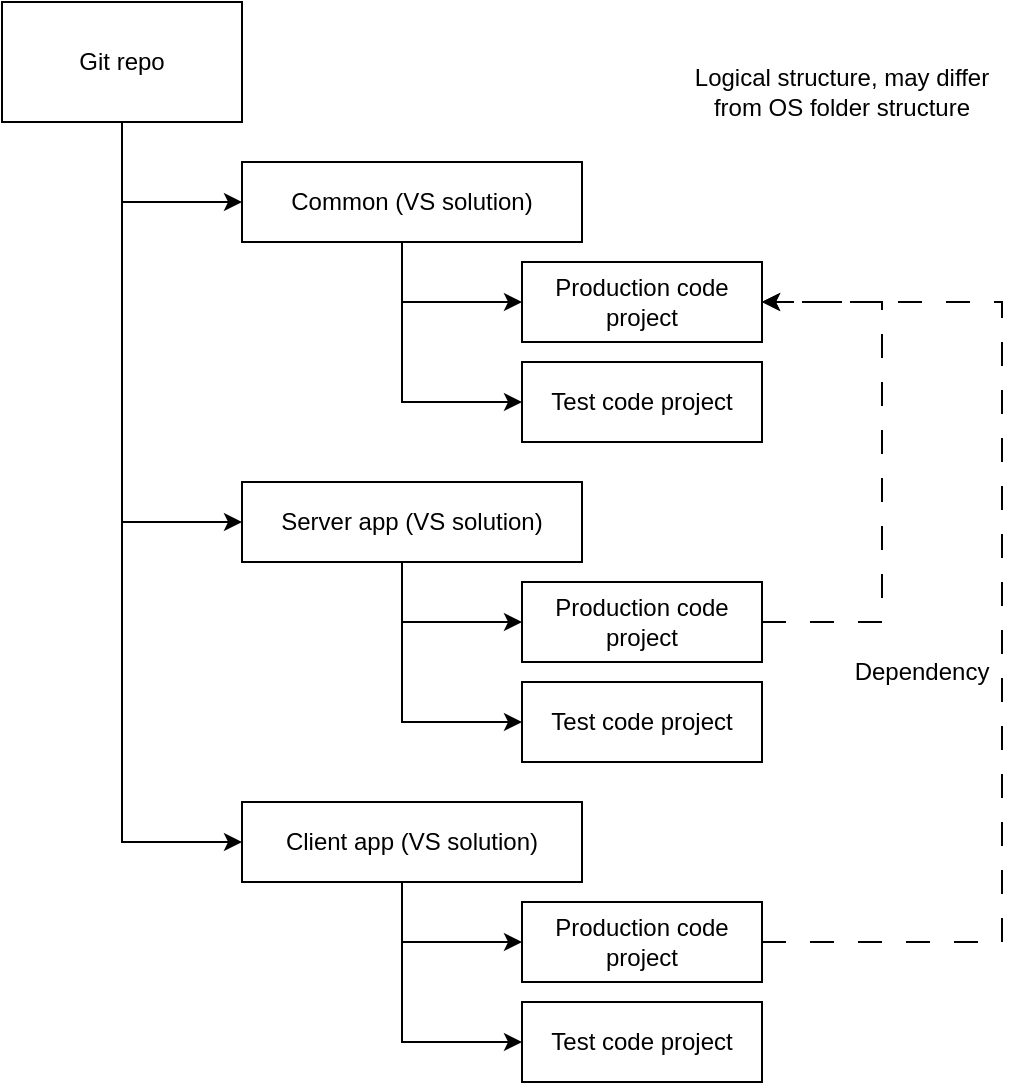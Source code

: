 <mxfile version="27.0.5">
  <diagram name="Seite-1" id="y22mEIIAMZKRuWxCh31D">
    <mxGraphModel dx="3346" dy="841" grid="1" gridSize="10" guides="1" tooltips="1" connect="1" arrows="1" fold="1" page="1" pageScale="1" pageWidth="827" pageHeight="1169" math="0" shadow="0">
      <root>
        <mxCell id="0" />
        <mxCell id="1" parent="0" />
        <mxCell id="PODvxfxO-HpxmAl1qcoh-1" value="Git repo" style="rounded=0;whiteSpace=wrap;html=1;" parent="1" vertex="1">
          <mxGeometry y="40" width="120" height="60" as="geometry" />
        </mxCell>
        <mxCell id="PODvxfxO-HpxmAl1qcoh-2" value="Common (VS solution)" style="rounded=0;whiteSpace=wrap;html=1;" parent="1" vertex="1">
          <mxGeometry x="120" y="120" width="170" height="40" as="geometry" />
        </mxCell>
        <mxCell id="PODvxfxO-HpxmAl1qcoh-3" value="Production code project" style="rounded=0;whiteSpace=wrap;html=1;" parent="1" vertex="1">
          <mxGeometry x="260" y="170" width="120" height="40" as="geometry" />
        </mxCell>
        <mxCell id="PODvxfxO-HpxmAl1qcoh-4" value="Test code project" style="rounded=0;whiteSpace=wrap;html=1;" parent="1" vertex="1">
          <mxGeometry x="260" y="220" width="120" height="40" as="geometry" />
        </mxCell>
        <mxCell id="PODvxfxO-HpxmAl1qcoh-5" value="Server app (VS solution)" style="rounded=0;whiteSpace=wrap;html=1;" parent="1" vertex="1">
          <mxGeometry x="120" y="280" width="170" height="40" as="geometry" />
        </mxCell>
        <mxCell id="PODvxfxO-HpxmAl1qcoh-6" value="Production code project" style="rounded=0;whiteSpace=wrap;html=1;" parent="1" vertex="1">
          <mxGeometry x="260" y="330" width="120" height="40" as="geometry" />
        </mxCell>
        <mxCell id="PODvxfxO-HpxmAl1qcoh-7" value="Test code project" style="rounded=0;whiteSpace=wrap;html=1;" parent="1" vertex="1">
          <mxGeometry x="260" y="380" width="120" height="40" as="geometry" />
        </mxCell>
        <mxCell id="PODvxfxO-HpxmAl1qcoh-8" value="Client app (VS solution)" style="rounded=0;whiteSpace=wrap;html=1;" parent="1" vertex="1">
          <mxGeometry x="120" y="440" width="170" height="40" as="geometry" />
        </mxCell>
        <mxCell id="PODvxfxO-HpxmAl1qcoh-9" value="Production code project" style="rounded=0;whiteSpace=wrap;html=1;" parent="1" vertex="1">
          <mxGeometry x="260" y="490" width="120" height="40" as="geometry" />
        </mxCell>
        <mxCell id="PODvxfxO-HpxmAl1qcoh-10" value="Test code project" style="rounded=0;whiteSpace=wrap;html=1;" parent="1" vertex="1">
          <mxGeometry x="260" y="540" width="120" height="40" as="geometry" />
        </mxCell>
        <mxCell id="PODvxfxO-HpxmAl1qcoh-11" value="" style="endArrow=classic;html=1;rounded=0;exitX=0.5;exitY=1;exitDx=0;exitDy=0;entryX=0;entryY=0.5;entryDx=0;entryDy=0;" parent="1" source="PODvxfxO-HpxmAl1qcoh-1" target="PODvxfxO-HpxmAl1qcoh-2" edge="1">
          <mxGeometry width="50" height="50" relative="1" as="geometry">
            <mxPoint x="390" y="450" as="sourcePoint" />
            <mxPoint x="440" y="400" as="targetPoint" />
            <Array as="points">
              <mxPoint x="60" y="140" />
            </Array>
          </mxGeometry>
        </mxCell>
        <mxCell id="PODvxfxO-HpxmAl1qcoh-12" value="" style="endArrow=classic;html=1;rounded=0;exitX=0.5;exitY=1;exitDx=0;exitDy=0;entryX=0;entryY=0.5;entryDx=0;entryDy=0;" parent="1" source="PODvxfxO-HpxmAl1qcoh-1" edge="1">
          <mxGeometry width="50" height="50" relative="1" as="geometry">
            <mxPoint x="60" y="260" as="sourcePoint" />
            <mxPoint x="120" y="300" as="targetPoint" />
            <Array as="points">
              <mxPoint x="60" y="300" />
            </Array>
          </mxGeometry>
        </mxCell>
        <mxCell id="PODvxfxO-HpxmAl1qcoh-13" value="" style="endArrow=classic;html=1;rounded=0;exitX=0.5;exitY=1;exitDx=0;exitDy=0;entryX=0;entryY=0.5;entryDx=0;entryDy=0;" parent="1" source="PODvxfxO-HpxmAl1qcoh-1" edge="1">
          <mxGeometry width="50" height="50" relative="1" as="geometry">
            <mxPoint x="60" y="420" as="sourcePoint" />
            <mxPoint x="120" y="460" as="targetPoint" />
            <Array as="points">
              <mxPoint x="60" y="460" />
            </Array>
          </mxGeometry>
        </mxCell>
        <mxCell id="PODvxfxO-HpxmAl1qcoh-15" value="" style="endArrow=classic;html=1;rounded=0;entryX=0;entryY=0.5;entryDx=0;entryDy=0;" parent="1" edge="1">
          <mxGeometry width="50" height="50" relative="1" as="geometry">
            <mxPoint x="200" y="160" as="sourcePoint" />
            <mxPoint x="260" y="190" as="targetPoint" />
            <Array as="points">
              <mxPoint x="200" y="190" />
            </Array>
          </mxGeometry>
        </mxCell>
        <mxCell id="PODvxfxO-HpxmAl1qcoh-16" value="" style="endArrow=classic;html=1;rounded=0;entryX=0;entryY=0.5;entryDx=0;entryDy=0;" parent="1" edge="1">
          <mxGeometry width="50" height="50" relative="1" as="geometry">
            <mxPoint x="200" y="161" as="sourcePoint" />
            <mxPoint x="260" y="240" as="targetPoint" />
            <Array as="points">
              <mxPoint x="200" y="240" />
            </Array>
          </mxGeometry>
        </mxCell>
        <mxCell id="PODvxfxO-HpxmAl1qcoh-17" value="" style="endArrow=classic;html=1;rounded=0;entryX=0;entryY=0.5;entryDx=0;entryDy=0;" parent="1" edge="1">
          <mxGeometry width="50" height="50" relative="1" as="geometry">
            <mxPoint x="200" y="320" as="sourcePoint" />
            <mxPoint x="260" y="350" as="targetPoint" />
            <Array as="points">
              <mxPoint x="200" y="350" />
            </Array>
          </mxGeometry>
        </mxCell>
        <mxCell id="PODvxfxO-HpxmAl1qcoh-18" value="" style="endArrow=classic;html=1;rounded=0;entryX=0;entryY=0.5;entryDx=0;entryDy=0;" parent="1" edge="1">
          <mxGeometry width="50" height="50" relative="1" as="geometry">
            <mxPoint x="200" y="321" as="sourcePoint" />
            <mxPoint x="260" y="400" as="targetPoint" />
            <Array as="points">
              <mxPoint x="200" y="400" />
            </Array>
          </mxGeometry>
        </mxCell>
        <mxCell id="PODvxfxO-HpxmAl1qcoh-19" value="" style="endArrow=classic;html=1;rounded=0;entryX=0;entryY=0.5;entryDx=0;entryDy=0;" parent="1" edge="1">
          <mxGeometry width="50" height="50" relative="1" as="geometry">
            <mxPoint x="200" y="480" as="sourcePoint" />
            <mxPoint x="260" y="510" as="targetPoint" />
            <Array as="points">
              <mxPoint x="200" y="510" />
            </Array>
          </mxGeometry>
        </mxCell>
        <mxCell id="PODvxfxO-HpxmAl1qcoh-20" value="" style="endArrow=classic;html=1;rounded=0;entryX=0;entryY=0.5;entryDx=0;entryDy=0;" parent="1" edge="1">
          <mxGeometry width="50" height="50" relative="1" as="geometry">
            <mxPoint x="200" y="481" as="sourcePoint" />
            <mxPoint x="260" y="560" as="targetPoint" />
            <Array as="points">
              <mxPoint x="200" y="560" />
            </Array>
          </mxGeometry>
        </mxCell>
        <mxCell id="PODvxfxO-HpxmAl1qcoh-21" value="" style="endArrow=classic;html=1;rounded=0;entryX=1;entryY=0.5;entryDx=0;entryDy=0;targetPerimeterSpacing=-1;dashed=1;dashPattern=12 12;" parent="1" target="PODvxfxO-HpxmAl1qcoh-3" edge="1">
          <mxGeometry width="50" height="50" relative="1" as="geometry">
            <mxPoint x="380" y="510" as="sourcePoint" />
            <mxPoint x="430" y="460" as="targetPoint" />
            <Array as="points">
              <mxPoint x="500" y="510" />
              <mxPoint x="500" y="190" />
            </Array>
          </mxGeometry>
        </mxCell>
        <mxCell id="PODvxfxO-HpxmAl1qcoh-22" value="" style="endArrow=classic;html=1;rounded=0;entryX=1;entryY=0.5;entryDx=0;entryDy=0;exitX=1;exitY=0.5;exitDx=0;exitDy=0;targetPerimeterSpacing=-1;dashed=1;dashPattern=12 12;" parent="1" source="PODvxfxO-HpxmAl1qcoh-6" edge="1">
          <mxGeometry width="50" height="50" relative="1" as="geometry">
            <mxPoint x="380" y="510" as="sourcePoint" />
            <mxPoint x="380" y="190" as="targetPoint" />
            <Array as="points">
              <mxPoint x="440" y="350" />
              <mxPoint x="440" y="190" />
            </Array>
          </mxGeometry>
        </mxCell>
        <mxCell id="PODvxfxO-HpxmAl1qcoh-23" value="Dependency" style="text;html=1;align=center;verticalAlign=middle;whiteSpace=wrap;rounded=0;" parent="1" vertex="1">
          <mxGeometry x="430" y="360" width="60" height="30" as="geometry" />
        </mxCell>
        <mxCell id="_jEGWywl4KN7YfNA2XbR-1" value="Logical structure, may differ from OS folder structure" style="text;html=1;align=center;verticalAlign=middle;whiteSpace=wrap;rounded=0;" vertex="1" parent="1">
          <mxGeometry x="340" y="50" width="160" height="70" as="geometry" />
        </mxCell>
      </root>
    </mxGraphModel>
  </diagram>
</mxfile>

